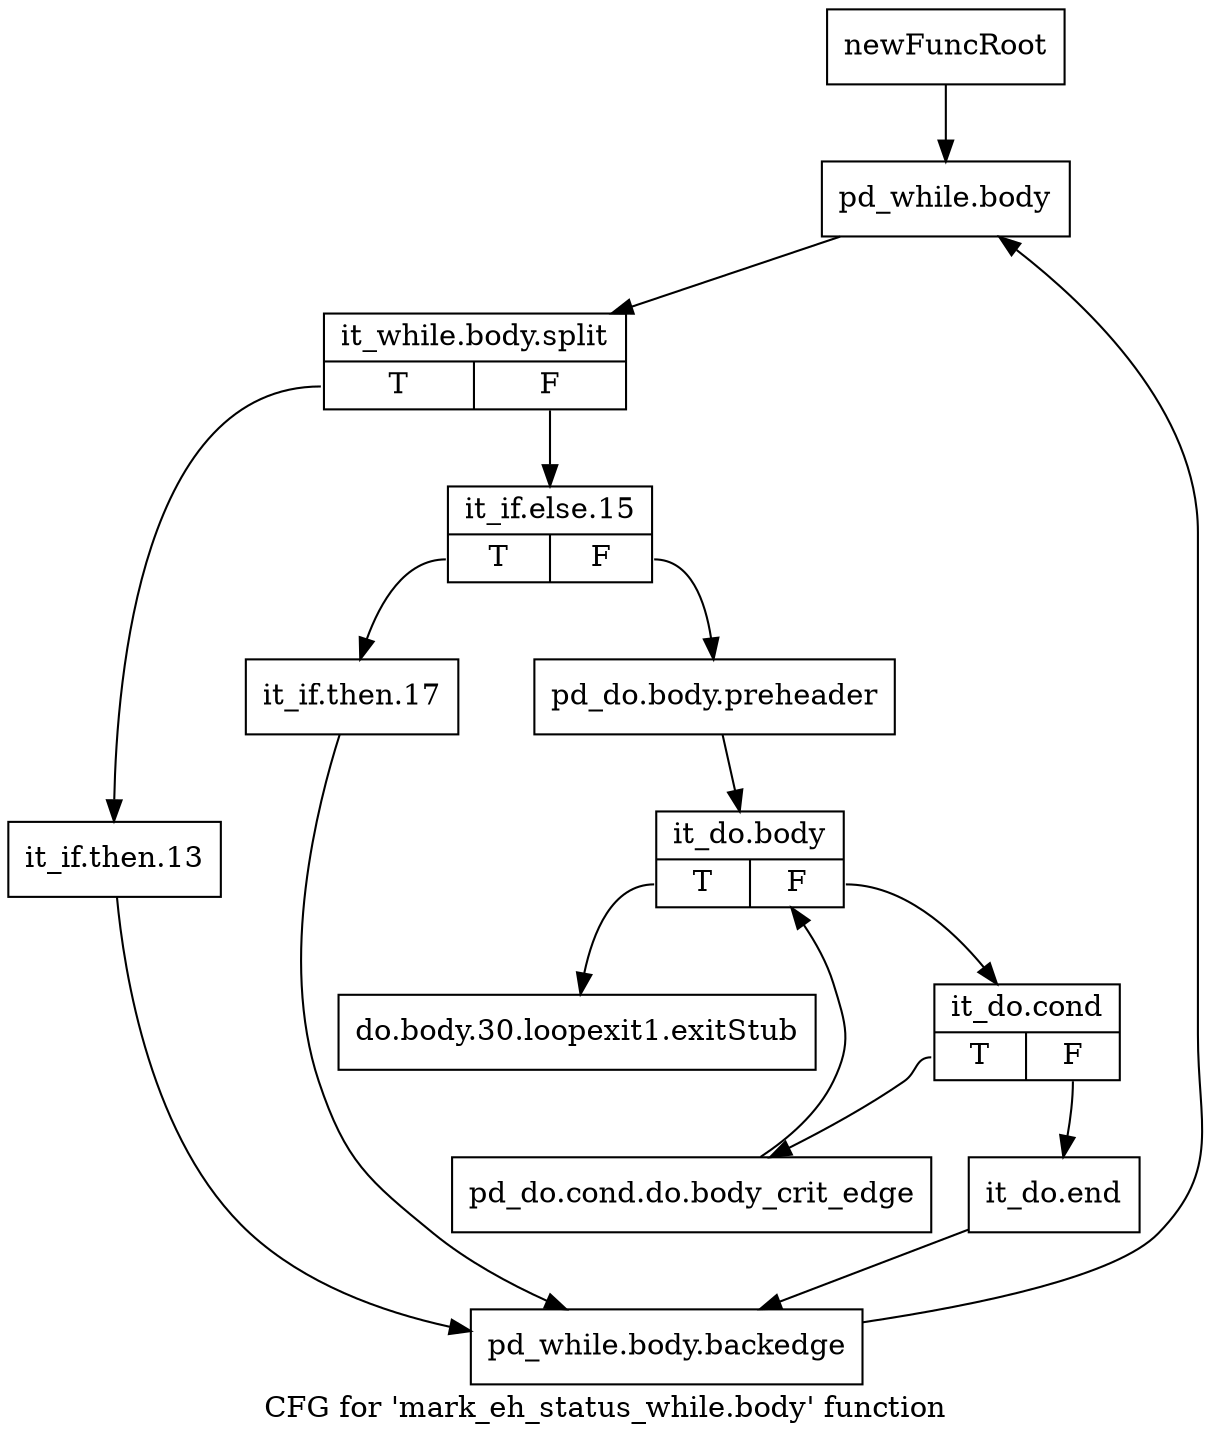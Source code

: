 digraph "CFG for 'mark_eh_status_while.body' function" {
	label="CFG for 'mark_eh_status_while.body' function";

	Node0xac9f6a0 [shape=record,label="{newFuncRoot}"];
	Node0xac9f6a0 -> Node0xaca20d0;
	Node0xaca2080 [shape=record,label="{do.body.30.loopexit1.exitStub}"];
	Node0xaca20d0 [shape=record,label="{pd_while.body}"];
	Node0xaca20d0 -> Node0xf5b5b30;
	Node0xf5b5b30 [shape=record,label="{it_while.body.split|{<s0>T|<s1>F}}"];
	Node0xf5b5b30:s0 -> Node0xaca2350;
	Node0xf5b5b30:s1 -> Node0xaca2120;
	Node0xaca2120 [shape=record,label="{it_if.else.15|{<s0>T|<s1>F}}"];
	Node0xaca2120:s0 -> Node0xaca2300;
	Node0xaca2120:s1 -> Node0xaca2170;
	Node0xaca2170 [shape=record,label="{pd_do.body.preheader}"];
	Node0xaca2170 -> Node0xaca21c0;
	Node0xaca21c0 [shape=record,label="{it_do.body|{<s0>T|<s1>F}}"];
	Node0xaca21c0:s0 -> Node0xaca2080;
	Node0xaca21c0:s1 -> Node0xaca2210;
	Node0xaca2210 [shape=record,label="{it_do.cond|{<s0>T|<s1>F}}"];
	Node0xaca2210:s0 -> Node0xaca22b0;
	Node0xaca2210:s1 -> Node0xaca2260;
	Node0xaca2260 [shape=record,label="{it_do.end}"];
	Node0xaca2260 -> Node0xaca23a0;
	Node0xaca22b0 [shape=record,label="{pd_do.cond.do.body_crit_edge}"];
	Node0xaca22b0 -> Node0xaca21c0;
	Node0xaca2300 [shape=record,label="{it_if.then.17}"];
	Node0xaca2300 -> Node0xaca23a0;
	Node0xaca2350 [shape=record,label="{it_if.then.13}"];
	Node0xaca2350 -> Node0xaca23a0;
	Node0xaca23a0 [shape=record,label="{pd_while.body.backedge}"];
	Node0xaca23a0 -> Node0xaca20d0;
}
